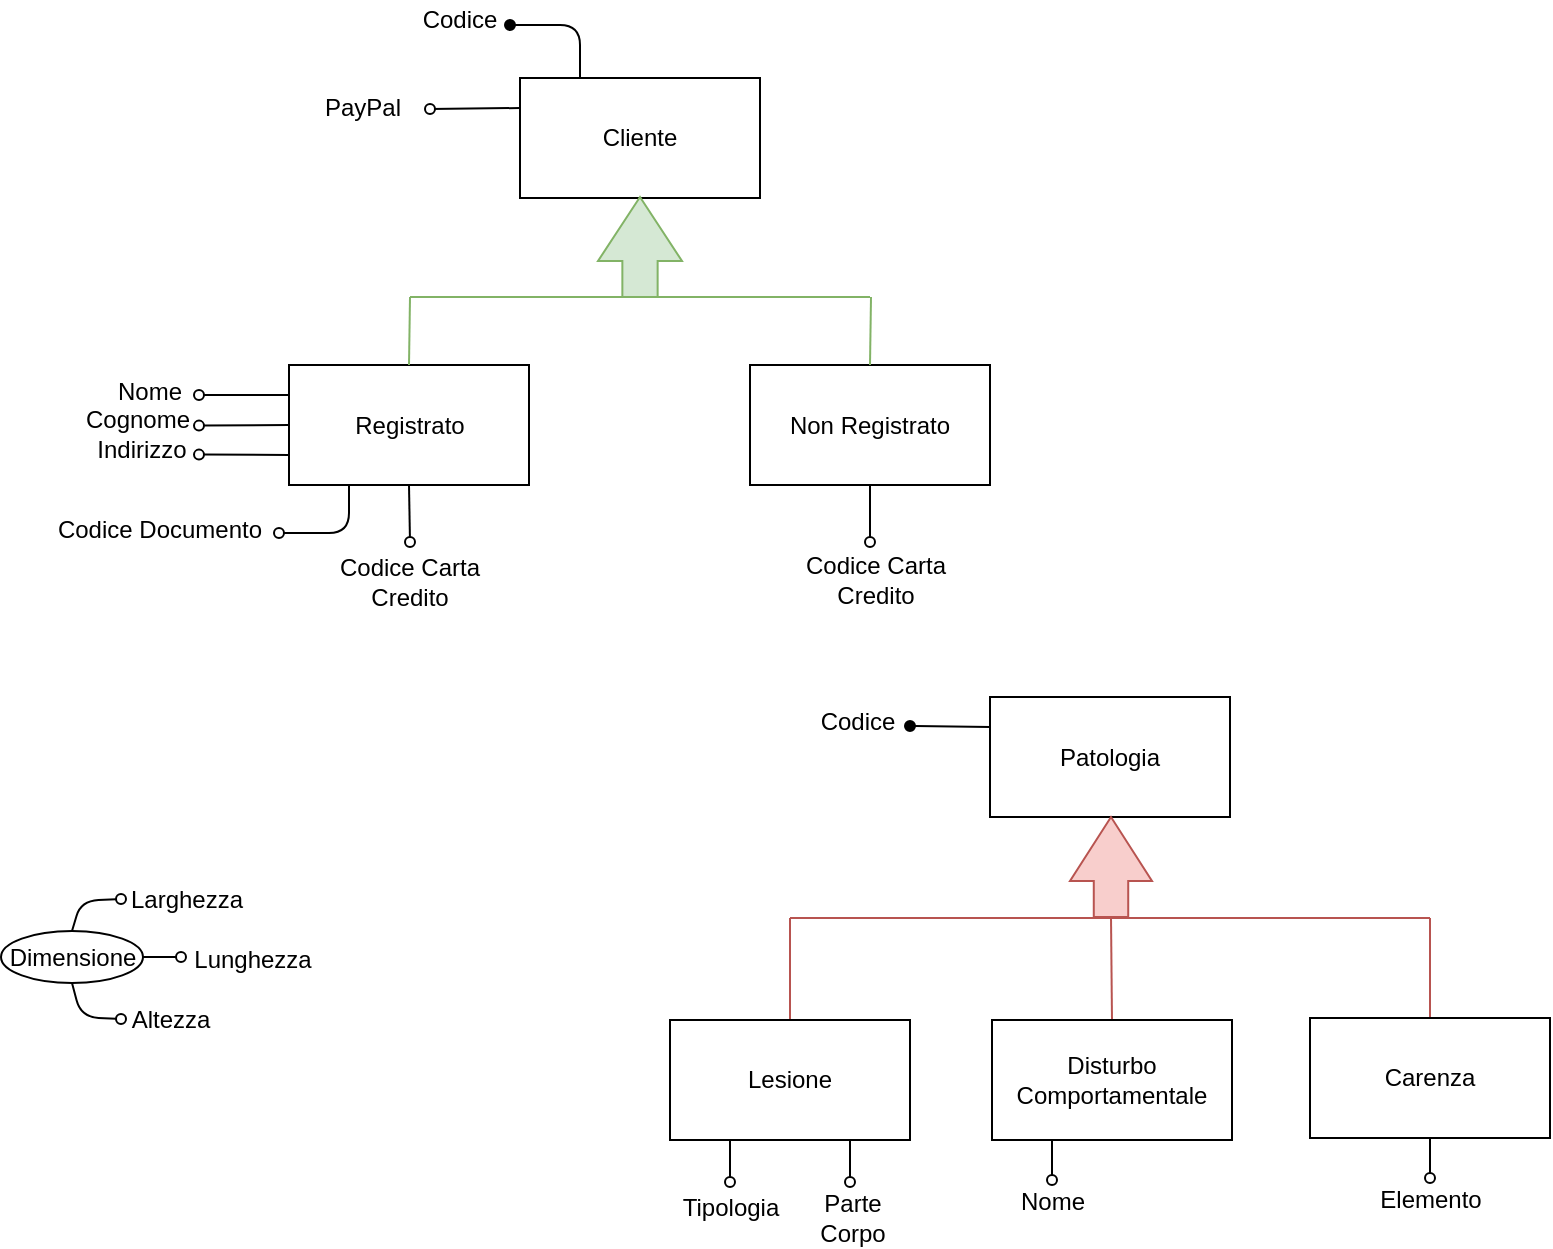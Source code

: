 <mxfile version="12.1.7" type="device" pages="1"><diagram id="N286xA00aJkE12AmxvrS" name="Page-1"><mxGraphModel dx="1346" dy="-382" grid="1" gridSize="10" guides="1" tooltips="1" connect="1" arrows="1" fold="1" page="1" pageScale="1" pageWidth="1654" pageHeight="1169" math="0" shadow="0"><root><mxCell id="0"/><mxCell id="1" parent="0"/><mxCell id="3fW1jWqL18Vr12-4Pgog-1" value="Registrato" style="rounded=0;whiteSpace=wrap;html=1;" parent="1" vertex="1"><mxGeometry x="289.5" y="1861.5" width="120" height="60" as="geometry"/></mxCell><mxCell id="3fW1jWqL18Vr12-4Pgog-6" value="" style="endArrow=none;html=1;entryX=0;entryY=0.25;entryDx=0;entryDy=0;" parent="1" source="3fW1jWqL18Vr12-4Pgog-19" target="3fW1jWqL18Vr12-4Pgog-1" edge="1"><mxGeometry width="50" height="50" relative="1" as="geometry"><mxPoint x="244.5" y="1876.5" as="sourcePoint"/><mxPoint x="189.5" y="2011.82" as="targetPoint"/></mxGeometry></mxCell><mxCell id="3fW1jWqL18Vr12-4Pgog-7" value="" style="endArrow=none;html=1;entryX=0;entryY=0.5;entryDx=0;entryDy=0;exitX=1;exitY=0.5;exitDx=0;exitDy=0;" parent="1" source="3fW1jWqL18Vr12-4Pgog-10" target="3fW1jWqL18Vr12-4Pgog-1" edge="1"><mxGeometry width="50" height="50" relative="1" as="geometry"><mxPoint x="244.5" y="1891.5" as="sourcePoint"/><mxPoint x="283.5" y="1903.81" as="targetPoint"/></mxGeometry></mxCell><mxCell id="3fW1jWqL18Vr12-4Pgog-8" value="" style="endArrow=none;html=1;entryX=0;entryY=0.75;entryDx=0;entryDy=0;exitX=1;exitY=0.5;exitDx=0;exitDy=0;" parent="1" source="3fW1jWqL18Vr12-4Pgog-11" target="3fW1jWqL18Vr12-4Pgog-1" edge="1"><mxGeometry width="50" height="50" relative="1" as="geometry"><mxPoint x="244.5" y="1906.5" as="sourcePoint"/><mxPoint x="283.5" y="1923.81" as="targetPoint"/></mxGeometry></mxCell><mxCell id="3fW1jWqL18Vr12-4Pgog-10" value="" style="ellipse;whiteSpace=wrap;html=1;aspect=fixed;fillColor=none;" parent="1" vertex="1"><mxGeometry x="242" y="1889.31" width="5" height="5" as="geometry"/></mxCell><mxCell id="3fW1jWqL18Vr12-4Pgog-11" value="" style="ellipse;whiteSpace=wrap;html=1;aspect=fixed;fillColor=none;" parent="1" vertex="1"><mxGeometry x="242" y="1903.81" width="5" height="5" as="geometry"/></mxCell><mxCell id="3fW1jWqL18Vr12-4Pgog-12" value="Nome" style="text;html=1;strokeColor=none;fillColor=none;align=center;verticalAlign=middle;whiteSpace=wrap;rounded=0;" parent="1" vertex="1"><mxGeometry x="199.5" y="1864.5" width="40" height="20" as="geometry"/></mxCell><mxCell id="3fW1jWqL18Vr12-4Pgog-13" value="Cognome" style="text;html=1;strokeColor=none;fillColor=none;align=center;verticalAlign=middle;whiteSpace=wrap;rounded=0;" parent="1" vertex="1"><mxGeometry x="193.5" y="1879.31" width="40" height="20" as="geometry"/></mxCell><mxCell id="3fW1jWqL18Vr12-4Pgog-14" value="Indirizzo" style="text;html=1;strokeColor=none;fillColor=none;align=center;verticalAlign=middle;whiteSpace=wrap;rounded=0;" parent="1" vertex="1"><mxGeometry x="196" y="1894.31" width="40" height="20" as="geometry"/></mxCell><mxCell id="3fW1jWqL18Vr12-4Pgog-15" value="Codice Documento" style="text;html=1;strokeColor=none;fillColor=none;align=center;verticalAlign=middle;whiteSpace=wrap;rounded=0;" parent="1" vertex="1"><mxGeometry x="170.5" y="1933.81" width="108" height="20" as="geometry"/></mxCell><mxCell id="3fW1jWqL18Vr12-4Pgog-19" value="" style="ellipse;whiteSpace=wrap;html=1;aspect=fixed;fillColor=none;" parent="1" vertex="1"><mxGeometry x="242" y="1874" width="5" height="5" as="geometry"/></mxCell><mxCell id="3fW1jWqL18Vr12-4Pgog-21" value="" style="endArrow=none;html=1;entryX=0.25;entryY=1;entryDx=0;entryDy=0;" parent="1" source="3fW1jWqL18Vr12-4Pgog-24" target="3fW1jWqL18Vr12-4Pgog-1" edge="1"><mxGeometry width="50" height="50" relative="1" as="geometry"><mxPoint x="284.5" y="1945.5" as="sourcePoint"/><mxPoint x="314.5" y="1925.5" as="targetPoint"/><Array as="points"><mxPoint x="319.5" y="1945.5"/></Array></mxGeometry></mxCell><mxCell id="3fW1jWqL18Vr12-4Pgog-24" value="" style="ellipse;whiteSpace=wrap;html=1;aspect=fixed;" parent="1" vertex="1"><mxGeometry x="282.0" y="1943" width="5" height="5" as="geometry"/></mxCell><mxCell id="JzuWFVAyy9Z4bs7OOG_I-14" value="Non Registrato" style="rounded=0;whiteSpace=wrap;html=1;" parent="1" vertex="1"><mxGeometry x="520" y="1861.5" width="120" height="60" as="geometry"/></mxCell><mxCell id="JzuWFVAyy9Z4bs7OOG_I-15" value="" style="endArrow=none;html=1;exitX=0.25;exitY=0;exitDx=0;exitDy=0;" parent="1" source="NVBwy29qMAZMRITgcrMV-4" target="NVBwy29qMAZMRITgcrMV-7" edge="1"><mxGeometry width="50" height="50" relative="1" as="geometry"><mxPoint x="387.54" y="1736.5" as="sourcePoint"/><mxPoint x="400" y="1691.5" as="targetPoint"/><Array as="points"><mxPoint x="435" y="1691.5"/></Array></mxGeometry></mxCell><mxCell id="JzuWFVAyy9Z4bs7OOG_I-17" value="Codice" style="text;html=1;strokeColor=none;fillColor=none;align=center;verticalAlign=middle;whiteSpace=wrap;rounded=0;" parent="1" vertex="1"><mxGeometry x="350" y="1679" width="50" height="20" as="geometry"/></mxCell><mxCell id="JzuWFVAyy9Z4bs7OOG_I-50" value="Codice Carta &lt;br&gt;Credito" style="text;html=1;strokeColor=none;fillColor=none;align=center;verticalAlign=middle;whiteSpace=wrap;rounded=0;" parent="1" vertex="1"><mxGeometry x="291" y="1960.31" width="118" height="20" as="geometry"/></mxCell><mxCell id="JzuWFVAyy9Z4bs7OOG_I-52" value="" style="endArrow=none;html=1;entryX=0;entryY=0.25;entryDx=0;entryDy=0;" parent="1" source="NVBwy29qMAZMRITgcrMV-12" target="NVBwy29qMAZMRITgcrMV-4" edge="1"><mxGeometry width="50" height="50" relative="1" as="geometry"><mxPoint x="360" y="1733.5" as="sourcePoint"/><mxPoint x="301" y="1742.5" as="targetPoint"/><Array as="points"><mxPoint x="360" y="1733.5"/></Array></mxGeometry></mxCell><mxCell id="JzuWFVAyy9Z4bs7OOG_I-54" value="&lt;font&gt;&lt;font style=&quot;font-size: 12px&quot;&gt;PayPal&lt;/font&gt;&lt;br&gt;&lt;/font&gt;" style="text;html=1;strokeColor=none;fillColor=none;align=center;verticalAlign=middle;whiteSpace=wrap;rounded=0;" parent="1" vertex="1"><mxGeometry x="275.5" y="1722.5" width="101" height="20" as="geometry"/></mxCell><mxCell id="UE9CxzMOJA1RZGY1Fx2O-2" value="Patologia" style="rounded=0;whiteSpace=wrap;html=1;" parent="1" vertex="1"><mxGeometry x="640" y="2027.5" width="120" height="60" as="geometry"/></mxCell><mxCell id="UE9CxzMOJA1RZGY1Fx2O-3" value="" style="endArrow=none;html=1;entryX=0;entryY=0.25;entryDx=0;entryDy=0;" parent="1" source="XxflQ4n_IVQJnmggU8sp-4" target="UE9CxzMOJA1RZGY1Fx2O-2" edge="1"><mxGeometry width="50" height="50" relative="1" as="geometry"><mxPoint x="600" y="2042" as="sourcePoint"/><mxPoint x="643.5" y="1975.5" as="targetPoint"/></mxGeometry></mxCell><mxCell id="UE9CxzMOJA1RZGY1Fx2O-4" value="Codice" style="text;html=1;strokeColor=none;fillColor=none;align=center;verticalAlign=middle;whiteSpace=wrap;rounded=0;" parent="1" vertex="1"><mxGeometry x="553.5" y="2029.5" width="40" height="20" as="geometry"/></mxCell><mxCell id="Q6r1D2Q7WnZaAFyVKVEQ-23" value="" style="html=1;shadow=0;dashed=0;align=center;verticalAlign=middle;shape=mxgraph.arrows2.arrow;dy=0.58;dx=32;direction=north;notch=0;fillColor=#f8cecc;strokeColor=#b85450;" parent="1" vertex="1"><mxGeometry x="680" y="2087.5" width="41" height="50" as="geometry"/></mxCell><mxCell id="NVBwy29qMAZMRITgcrMV-4" value="Cliente" style="rounded=0;whiteSpace=wrap;html=1;" parent="1" vertex="1"><mxGeometry x="405" y="1718" width="120" height="60" as="geometry"/></mxCell><mxCell id="NVBwy29qMAZMRITgcrMV-7" value="" style="ellipse;whiteSpace=wrap;html=1;aspect=fixed;fillColor=#000000;" parent="1" vertex="1"><mxGeometry x="397.5" y="1689" width="5" height="5" as="geometry"/></mxCell><mxCell id="NVBwy29qMAZMRITgcrMV-12" value="" style="ellipse;whiteSpace=wrap;html=1;aspect=fixed;" parent="1" vertex="1"><mxGeometry x="357.5" y="1731" width="5" height="5" as="geometry"/></mxCell><mxCell id="NVBwy29qMAZMRITgcrMV-13" value="" style="html=1;shadow=0;dashed=0;align=center;verticalAlign=middle;shape=mxgraph.arrows2.arrow;dy=0.58;dx=32;direction=north;notch=0;fillColor=#d5e8d4;strokeColor=#82b366;" parent="1" vertex="1"><mxGeometry x="444" y="1777.5" width="42" height="50" as="geometry"/></mxCell><mxCell id="NVBwy29qMAZMRITgcrMV-14" value="" style="endArrow=none;html=1;fillColor=#d5e8d4;strokeColor=#82b366;" parent="1" edge="1"><mxGeometry width="50" height="50" relative="1" as="geometry"><mxPoint x="350" y="1827.5" as="sourcePoint"/><mxPoint x="580" y="1827.5" as="targetPoint"/></mxGeometry></mxCell><mxCell id="NVBwy29qMAZMRITgcrMV-15" value="" style="endArrow=none;html=1;exitX=0.5;exitY=0;exitDx=0;exitDy=0;fillColor=#d5e8d4;strokeColor=#82b366;" parent="1" source="3fW1jWqL18Vr12-4Pgog-1" edge="1"><mxGeometry width="50" height="50" relative="1" as="geometry"><mxPoint x="349.5" y="1857.5" as="sourcePoint"/><mxPoint x="350" y="1827.5" as="targetPoint"/></mxGeometry></mxCell><mxCell id="NVBwy29qMAZMRITgcrMV-16" value="" style="endArrow=none;html=1;exitX=0.5;exitY=0;exitDx=0;exitDy=0;fillColor=#d5e8d4;strokeColor=#82b366;" parent="1" edge="1"><mxGeometry width="50" height="50" relative="1" as="geometry"><mxPoint x="580" y="1861.5" as="sourcePoint"/><mxPoint x="580.5" y="1827.5" as="targetPoint"/></mxGeometry></mxCell><mxCell id="XxflQ4n_IVQJnmggU8sp-4" value="" style="ellipse;whiteSpace=wrap;html=1;aspect=fixed;fillColor=#000000;" parent="1" vertex="1"><mxGeometry x="597.5" y="2039.5" width="5" height="5" as="geometry"/></mxCell><mxCell id="XxflQ4n_IVQJnmggU8sp-16" value="" style="endArrow=none;html=1;entryX=0.5;entryY=1;entryDx=0;entryDy=0;" parent="1" source="XxflQ4n_IVQJnmggU8sp-17" target="3fW1jWqL18Vr12-4Pgog-1" edge="1"><mxGeometry width="50" height="50" relative="1" as="geometry"><mxPoint x="350" y="1950" as="sourcePoint"/><mxPoint x="240" y="2020" as="targetPoint"/></mxGeometry></mxCell><mxCell id="XxflQ4n_IVQJnmggU8sp-17" value="" style="ellipse;whiteSpace=wrap;html=1;aspect=fixed;" parent="1" vertex="1"><mxGeometry x="347.5" y="1947.5" width="5" height="5" as="geometry"/></mxCell><mxCell id="XxflQ4n_IVQJnmggU8sp-18" value="" style="endArrow=none;html=1;exitX=0.5;exitY=1;exitDx=0;exitDy=0;" parent="1" source="JzuWFVAyy9Z4bs7OOG_I-14" target="XxflQ4n_IVQJnmggU8sp-19" edge="1"><mxGeometry width="50" height="50" relative="1" as="geometry"><mxPoint x="590" y="2000" as="sourcePoint"/><mxPoint x="580" y="1950" as="targetPoint"/></mxGeometry></mxCell><mxCell id="XxflQ4n_IVQJnmggU8sp-19" value="" style="ellipse;whiteSpace=wrap;html=1;aspect=fixed;" parent="1" vertex="1"><mxGeometry x="577.5" y="1947.5" width="5" height="5" as="geometry"/></mxCell><mxCell id="XxflQ4n_IVQJnmggU8sp-20" value="Codice Carta &lt;br&gt;Credito" style="text;html=1;strokeColor=none;fillColor=none;align=center;verticalAlign=middle;whiteSpace=wrap;rounded=0;" parent="1" vertex="1"><mxGeometry x="523.5" y="1958.5" width="118" height="20" as="geometry"/></mxCell><mxCell id="XxflQ4n_IVQJnmggU8sp-22" value="&lt;font style=&quot;font-size: 12px&quot;&gt;Larghezza&lt;/font&gt;" style="text;html=1;strokeColor=none;fillColor=none;align=center;verticalAlign=middle;whiteSpace=wrap;rounded=0;" parent="1" vertex="1"><mxGeometry x="215.5" y="2118.5" width="45" height="20" as="geometry"/></mxCell><mxCell id="XxflQ4n_IVQJnmggU8sp-23" value="&lt;font style=&quot;font-size: 12px&quot;&gt;Lunghezza&lt;/font&gt;" style="text;html=1;strokeColor=none;fillColor=none;align=center;verticalAlign=middle;whiteSpace=wrap;rounded=0;" parent="1" vertex="1"><mxGeometry x="249" y="2148.5" width="45" height="20" as="geometry"/></mxCell><mxCell id="XxflQ4n_IVQJnmggU8sp-24" value="&lt;font style=&quot;font-size: 12px&quot;&gt;Altezza&lt;/font&gt;" style="text;html=1;strokeColor=none;fillColor=none;align=center;verticalAlign=middle;whiteSpace=wrap;rounded=0;" parent="1" vertex="1"><mxGeometry x="207.5" y="2178.5" width="45" height="20" as="geometry"/></mxCell><mxCell id="XxflQ4n_IVQJnmggU8sp-25" value="" style="endArrow=none;html=1;entryX=0.5;entryY=1;entryDx=0;entryDy=0;" parent="1" source="XxflQ4n_IVQJnmggU8sp-27" target="XxflQ4n_IVQJnmggU8sp-26" edge="1"><mxGeometry width="50" height="50" relative="1" as="geometry"><mxPoint x="205.5" y="2188.5" as="sourcePoint"/><mxPoint x="182.5" y="2171.5" as="targetPoint"/><Array as="points"><mxPoint x="185.5" y="2187.5"/></Array></mxGeometry></mxCell><mxCell id="XxflQ4n_IVQJnmggU8sp-26" value="Dimensione" style="ellipse;whiteSpace=wrap;html=1;" parent="1" vertex="1"><mxGeometry x="145.5" y="2144.5" width="71" height="26" as="geometry"/></mxCell><mxCell id="XxflQ4n_IVQJnmggU8sp-27" value="" style="ellipse;whiteSpace=wrap;html=1;aspect=fixed;" parent="1" vertex="1"><mxGeometry x="203" y="2186" width="5" height="5" as="geometry"/></mxCell><mxCell id="XxflQ4n_IVQJnmggU8sp-28" value="" style="endArrow=none;html=1;exitX=0.5;exitY=0;exitDx=0;exitDy=0;" parent="1" source="XxflQ4n_IVQJnmggU8sp-26" target="XxflQ4n_IVQJnmggU8sp-29" edge="1"><mxGeometry width="50" height="50" relative="1" as="geometry"><mxPoint x="215.5" y="2168.5" as="sourcePoint"/><mxPoint x="205.5" y="2128.5" as="targetPoint"/><Array as="points"><mxPoint x="185.5" y="2129.5"/></Array></mxGeometry></mxCell><mxCell id="XxflQ4n_IVQJnmggU8sp-29" value="" style="ellipse;whiteSpace=wrap;html=1;aspect=fixed;" parent="1" vertex="1"><mxGeometry x="203" y="2126" width="5" height="5" as="geometry"/></mxCell><mxCell id="XxflQ4n_IVQJnmggU8sp-30" value="" style="endArrow=none;html=1;exitX=1;exitY=0.5;exitDx=0;exitDy=0;" parent="1" source="XxflQ4n_IVQJnmggU8sp-26" target="XxflQ4n_IVQJnmggU8sp-31" edge="1"><mxGeometry width="50" height="50" relative="1" as="geometry"><mxPoint x="285.5" y="2178.5" as="sourcePoint"/><mxPoint x="235.5" y="2157.5" as="targetPoint"/></mxGeometry></mxCell><mxCell id="XxflQ4n_IVQJnmggU8sp-31" value="" style="ellipse;whiteSpace=wrap;html=1;aspect=fixed;" parent="1" vertex="1"><mxGeometry x="233" y="2155" width="5" height="5" as="geometry"/></mxCell><mxCell id="oyHB_mA_dfdBllXsEqgi-2" value="" style="endArrow=none;html=1;fillColor=#f8cecc;strokeColor=#b85450;" parent="1" edge="1"><mxGeometry width="50" height="50" relative="1" as="geometry"><mxPoint x="540" y="2138" as="sourcePoint"/><mxPoint x="860" y="2138" as="targetPoint"/></mxGeometry></mxCell><mxCell id="oyHB_mA_dfdBllXsEqgi-3" value="" style="endArrow=none;html=1;entryX=0;entryY=0.5;entryDx=0;entryDy=0;entryPerimeter=0;fillColor=#f8cecc;strokeColor=#b85450;exitX=0.5;exitY=0;exitDx=0;exitDy=0;" parent="1" source="oyHB_mA_dfdBllXsEqgi-9" target="Q6r1D2Q7WnZaAFyVKVEQ-23" edge="1"><mxGeometry width="50" height="50" relative="1" as="geometry"><mxPoint x="730" y="2170" as="sourcePoint"/><mxPoint x="590" y="2130" as="targetPoint"/></mxGeometry></mxCell><mxCell id="oyHB_mA_dfdBllXsEqgi-4" value="" style="endArrow=none;html=1;fillColor=#f8cecc;strokeColor=#b85450;exitX=0.5;exitY=0;exitDx=0;exitDy=0;" parent="1" source="oyHB_mA_dfdBllXsEqgi-10" edge="1"><mxGeometry width="50" height="50" relative="1" as="geometry"><mxPoint x="510" y="2170" as="sourcePoint"/><mxPoint x="540" y="2138" as="targetPoint"/></mxGeometry></mxCell><mxCell id="oyHB_mA_dfdBllXsEqgi-7" value="" style="endArrow=none;html=1;fillColor=#f8cecc;strokeColor=#b85450;exitX=0.5;exitY=0;exitDx=0;exitDy=0;" parent="1" source="oyHB_mA_dfdBllXsEqgi-8" edge="1"><mxGeometry width="50" height="50" relative="1" as="geometry"><mxPoint x="860" y="2188" as="sourcePoint"/><mxPoint x="860" y="2138" as="targetPoint"/></mxGeometry></mxCell><mxCell id="oyHB_mA_dfdBllXsEqgi-8" value="Carenza" style="rounded=0;whiteSpace=wrap;html=1;" parent="1" vertex="1"><mxGeometry x="800" y="2188" width="120" height="60" as="geometry"/></mxCell><mxCell id="oyHB_mA_dfdBllXsEqgi-9" value="Disturbo Comportamentale" style="rounded=0;whiteSpace=wrap;html=1;" parent="1" vertex="1"><mxGeometry x="641" y="2189" width="120" height="60" as="geometry"/></mxCell><mxCell id="oyHB_mA_dfdBllXsEqgi-10" value="Lesione" style="rounded=0;whiteSpace=wrap;html=1;" parent="1" vertex="1"><mxGeometry x="480" y="2189" width="120" height="60" as="geometry"/></mxCell><mxCell id="oyHB_mA_dfdBllXsEqgi-11" value="" style="endArrow=none;html=1;entryX=0.25;entryY=1;entryDx=0;entryDy=0;" parent="1" source="oyHB_mA_dfdBllXsEqgi-12" target="oyHB_mA_dfdBllXsEqgi-10" edge="1"><mxGeometry width="50" height="50" relative="1" as="geometry"><mxPoint x="510" y="2270" as="sourcePoint"/><mxPoint x="560" y="2270" as="targetPoint"/></mxGeometry></mxCell><mxCell id="oyHB_mA_dfdBllXsEqgi-12" value="" style="ellipse;whiteSpace=wrap;html=1;aspect=fixed;" parent="1" vertex="1"><mxGeometry x="507.5" y="2267.5" width="5" height="5" as="geometry"/></mxCell><mxCell id="oyHB_mA_dfdBllXsEqgi-13" value="Tipologia" style="text;html=1;strokeColor=none;fillColor=none;align=center;verticalAlign=middle;whiteSpace=wrap;rounded=0;" parent="1" vertex="1"><mxGeometry x="487.5" y="2272.5" width="45" height="20" as="geometry"/></mxCell><mxCell id="oyHB_mA_dfdBllXsEqgi-14" value="" style="endArrow=none;html=1;entryX=0.75;entryY=1;entryDx=0;entryDy=0;" parent="1" source="oyHB_mA_dfdBllXsEqgi-15" target="oyHB_mA_dfdBllXsEqgi-10" edge="1"><mxGeometry width="50" height="50" relative="1" as="geometry"><mxPoint x="570" y="2270" as="sourcePoint"/><mxPoint x="690" y="2290" as="targetPoint"/></mxGeometry></mxCell><mxCell id="oyHB_mA_dfdBllXsEqgi-15" value="" style="ellipse;whiteSpace=wrap;html=1;aspect=fixed;" parent="1" vertex="1"><mxGeometry x="567.5" y="2267.5" width="5" height="5" as="geometry"/></mxCell><mxCell id="oyHB_mA_dfdBllXsEqgi-16" value="&lt;font style=&quot;font-size: 12px&quot;&gt;Parte&lt;br&gt;Corpo&lt;br&gt;&lt;/font&gt;" style="text;html=1;strokeColor=none;fillColor=none;align=center;verticalAlign=middle;whiteSpace=wrap;rounded=0;" parent="1" vertex="1"><mxGeometry x="549" y="2278" width="45" height="20" as="geometry"/></mxCell><mxCell id="oyHB_mA_dfdBllXsEqgi-17" value="" style="endArrow=none;html=1;entryX=0.25;entryY=1;entryDx=0;entryDy=0;" parent="1" source="brugqG5L7ftiWFsGShaP-2" target="oyHB_mA_dfdBllXsEqgi-9" edge="1"><mxGeometry width="50" height="50" relative="1" as="geometry"><mxPoint x="671" y="2269" as="sourcePoint"/><mxPoint x="720" y="2260" as="targetPoint"/></mxGeometry></mxCell><mxCell id="oyHB_mA_dfdBllXsEqgi-19" value="&lt;font style=&quot;font-size: 12px&quot;&gt;Nome&lt;/font&gt;" style="text;html=1;strokeColor=none;fillColor=none;align=center;verticalAlign=middle;whiteSpace=wrap;rounded=0;" parent="1" vertex="1"><mxGeometry x="648.5" y="2269" width="45" height="22" as="geometry"/></mxCell><mxCell id="oyHB_mA_dfdBllXsEqgi-20" value="" style="endArrow=none;html=1;entryX=0.5;entryY=1;entryDx=0;entryDy=0;" parent="1" source="brugqG5L7ftiWFsGShaP-1" target="oyHB_mA_dfdBllXsEqgi-8" edge="1"><mxGeometry width="50" height="50" relative="1" as="geometry"><mxPoint x="860" y="2268" as="sourcePoint"/><mxPoint x="885" y="2287.5" as="targetPoint"/></mxGeometry></mxCell><mxCell id="oyHB_mA_dfdBllXsEqgi-22" value="&lt;font style=&quot;font-size: 12px&quot;&gt;Elemento&lt;/font&gt;" style="text;html=1;strokeColor=none;fillColor=none;align=center;verticalAlign=middle;whiteSpace=wrap;rounded=0;" parent="1" vertex="1"><mxGeometry x="837.5" y="2269" width="45" height="20" as="geometry"/></mxCell><mxCell id="brugqG5L7ftiWFsGShaP-1" value="" style="ellipse;whiteSpace=wrap;html=1;aspect=fixed;" parent="1" vertex="1"><mxGeometry x="857.5" y="2265.5" width="5" height="5" as="geometry"/></mxCell><mxCell id="brugqG5L7ftiWFsGShaP-2" value="" style="ellipse;whiteSpace=wrap;html=1;aspect=fixed;" parent="1" vertex="1"><mxGeometry x="668.5" y="2266.5" width="5" height="5" as="geometry"/></mxCell></root></mxGraphModel></diagram></mxfile>